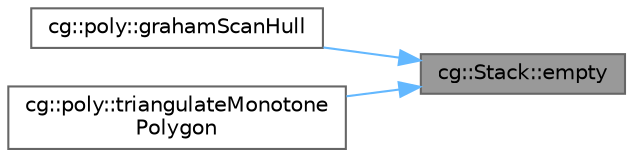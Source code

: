 digraph "cg::Stack::empty"
{
 // LATEX_PDF_SIZE
  bgcolor="transparent";
  edge [fontname=Helvetica,fontsize=10,labelfontname=Helvetica,labelfontsize=10];
  node [fontname=Helvetica,fontsize=10,shape=box,height=0.2,width=0.4];
  rankdir="RL";
  Node1 [id="Node000001",label="cg::Stack::empty",height=0.2,width=0.4,color="gray40", fillcolor="grey60", style="filled", fontcolor="black",tooltip=" "];
  Node1 -> Node2 [id="edge1_Node000001_Node000002",dir="back",color="steelblue1",style="solid",tooltip=" "];
  Node2 [id="Node000002",label="cg::poly::grahamScanHull",height=0.2,width=0.4,color="grey40", fillcolor="white", style="filled",URL="$namespacecg_1_1poly.html#ad052651ffb06c83182d7a99ec312a5fa",tooltip=" "];
  Node1 -> Node3 [id="edge2_Node000001_Node000003",dir="back",color="steelblue1",style="solid",tooltip=" "];
  Node3 [id="Node000003",label="cg::poly::triangulateMonotone\lPolygon",height=0.2,width=0.4,color="grey40", fillcolor="white", style="filled",URL="$namespacecg_1_1poly.html#a5c3e21f22e899350dae7da334aa9ce32",tooltip=" "];
}
